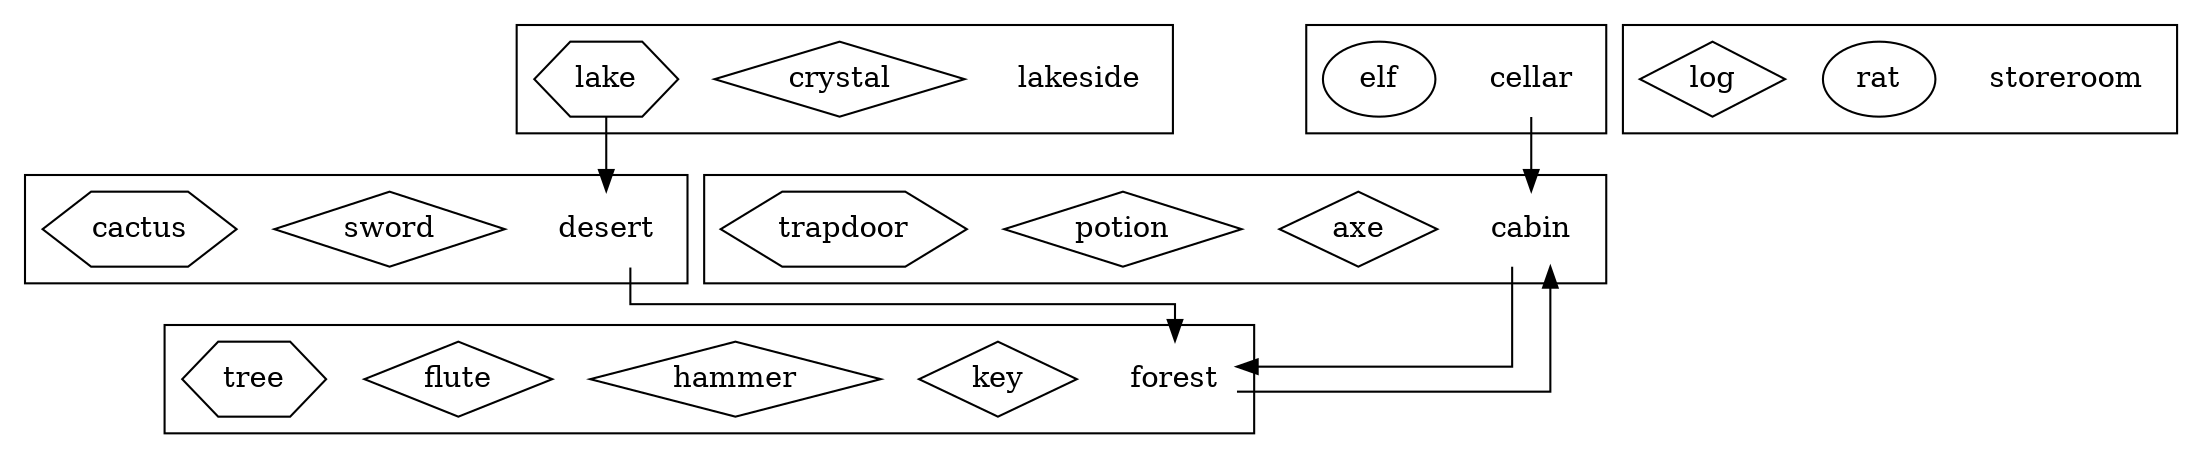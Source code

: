 digraph layout {
    /* ortho splines just makes the arrows into straight lines (rather than curvy ones !) */
    splines = ortho;
    node [shape = "rect"];

    subgraph locations {
        subgraph cluster001 {
            node [shape = "none"];
            cabin [description = "A log cabin in the woods"];
            subgraph artefacts {
                node [shape = "diamond"];
                axe [description = "A razor sharp axe"];
                potion [description = "Magic potion"];
            }
            subgraph furniture {
                node [shape = "hexagon"];
                trapdoor [description = "Wooden trapdoor"];
            }
        }

        subgraph cluster002 {
            node [shape = "none"];
            forest [description = "A dark forest"];
            subgraph artefacts {
                node [shape = "diamond"];
                key [description = "Brass key"];
                hammer [description = "A heavy hammer"];
                flute [description = "A magic flute"];
            }
            subgraph furniture {
                node [shape = "hexagon"];
                tree [description = "A big tree"];
            }
        }

        subgraph cluster003 {
            node [shape = "none"];
            cellar [description = "A dusty cellar"]
            subgraph characters {
                node [shape = "ellipse"];
                elf [description = "Angry Elf"];
            }
        }

        subgraph cluster004 {
            node [shape = "none"];
            desert [description = "A sandy desert"];
            subgraph artefacts {
                node [shape = "diamond"];
                sword [description = "A sharp blade"];
            }
            subgraph furniture {
                node [shape = "hexagon"];
                cactus [description = "A prickly cactus"];
            }
        }

        subgraph cluster005 {
             node [shape = "none"];
             lakeside [description = "An underground lake"];
             subgraph artefacts {
                  node [shape = "diamond"];
                  crystal [description = "A shiny crystal"];
             }
             subgraph furniture {
                  node [shape = "hexagon"];
                  lake [description = "A shimmering lake"];
             }
        }

        subgraph cluster999 {
            node [shape = "none"];
            storeroom [description = "Storage for any entities not placed in the game"]
            subgraph characters {
                node [shape = "ellipse"];
                rat [description = "A desert rat"]
            }
            subgraph artefacts {
                node [shape = "diamond"];
                log [description = "A heavy wooden log"];
            }
            subgraph furniture {
                node [shape = "hexagon"];
            }
        }
    }

    subgraph paths {
        cabin -> forest;
        forest -> cabin;
        cellar -> cabin;
        desert -> forest;
        lake -> desert;
    }

}
